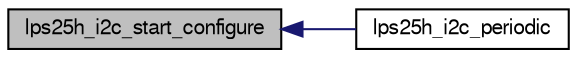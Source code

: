 digraph "lps25h_i2c_start_configure"
{
  edge [fontname="FreeSans",fontsize="10",labelfontname="FreeSans",labelfontsize="10"];
  node [fontname="FreeSans",fontsize="10",shape=record];
  rankdir="LR";
  Node1 [label="lps25h_i2c_start_configure",height=0.2,width=0.4,color="black", fillcolor="grey75", style="filled", fontcolor="black"];
  Node1 -> Node2 [dir="back",color="midnightblue",fontsize="10",style="solid",fontname="FreeSans"];
  Node2 [label="lps25h_i2c_periodic",height=0.2,width=0.4,color="black", fillcolor="white", style="filled",URL="$lps25h__i2c_8h.html#a7dfc610e0bc463255583395e7f2712f8"];
}
